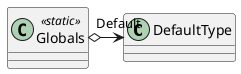 @startuml
class DefaultType {
}
class Globals <<static>> {
}
Globals o-> "Default" DefaultType
@enduml
